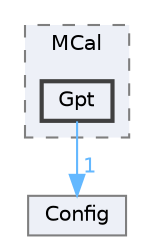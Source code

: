 digraph "Project/avProj/Bsw/MCal/Gpt"
{
 // LATEX_PDF_SIZE
  bgcolor="transparent";
  edge [fontname=Helvetica,fontsize=10,labelfontname=Helvetica,labelfontsize=10];
  node [fontname=Helvetica,fontsize=10,shape=box,height=0.2,width=0.4];
  compound=true
  subgraph clusterdir_cc0b500ec8e919c53d0294e98643a39a {
    graph [ bgcolor="#edf0f7", pencolor="grey50", label="MCal", fontname=Helvetica,fontsize=10 style="filled,dashed", URL="dir_cc0b500ec8e919c53d0294e98643a39a.html",tooltip=""]
  dir_688474f95ecdc652066cf3ae7dc90354 [label="Gpt", fillcolor="#edf0f7", color="grey25", style="filled,bold", URL="dir_688474f95ecdc652066cf3ae7dc90354.html",tooltip=""];
  }
  dir_6372c9833482547caa045621d154f9b9 [label="Config", fillcolor="#edf0f7", color="grey50", style="filled", URL="dir_6372c9833482547caa045621d154f9b9.html",tooltip=""];
  dir_688474f95ecdc652066cf3ae7dc90354->dir_6372c9833482547caa045621d154f9b9 [headlabel="1", labeldistance=1.5 headhref="dir_000049_000024.html" color="steelblue1" fontcolor="steelblue1"];
}
